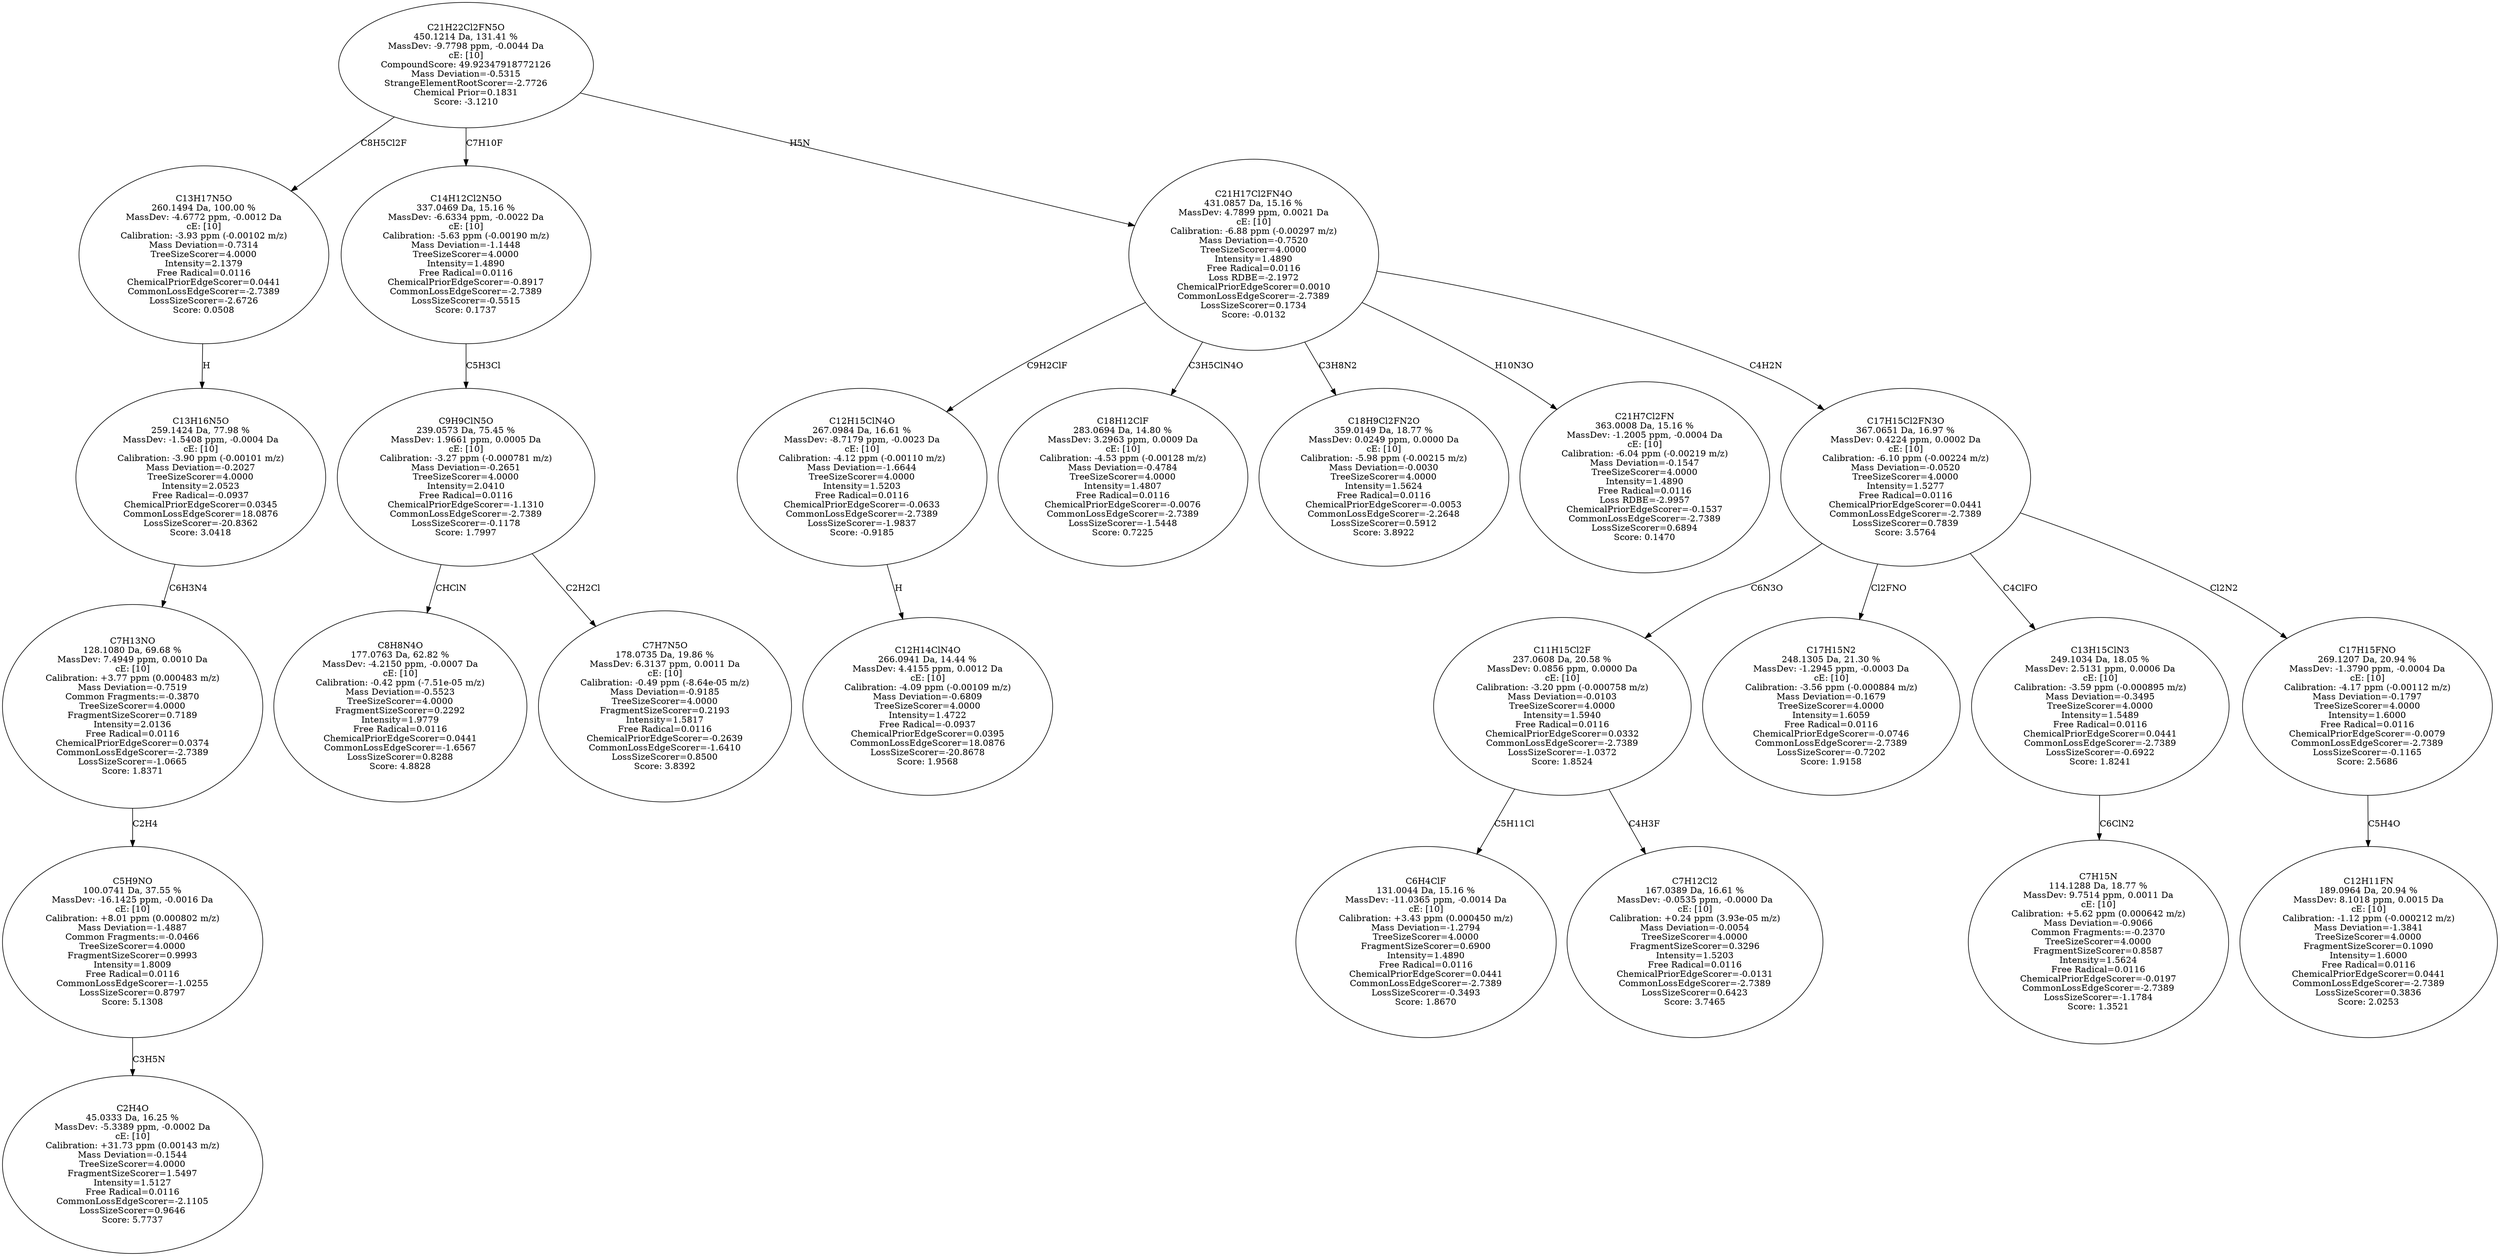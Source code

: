 strict digraph {
v1 [label="C2H4O\n45.0333 Da, 16.25 %\nMassDev: -5.3389 ppm, -0.0002 Da\ncE: [10]\nCalibration: +31.73 ppm (0.00143 m/z)\nMass Deviation=-0.1544\nTreeSizeScorer=4.0000\nFragmentSizeScorer=1.5497\nIntensity=1.5127\nFree Radical=0.0116\nCommonLossEdgeScorer=-2.1105\nLossSizeScorer=0.9646\nScore: 5.7737"];
v2 [label="C5H9NO\n100.0741 Da, 37.55 %\nMassDev: -16.1425 ppm, -0.0016 Da\ncE: [10]\nCalibration: +8.01 ppm (0.000802 m/z)\nMass Deviation=-1.4887\nCommon Fragments:=-0.0466\nTreeSizeScorer=4.0000\nFragmentSizeScorer=0.9993\nIntensity=1.8009\nFree Radical=0.0116\nCommonLossEdgeScorer=-1.0255\nLossSizeScorer=0.8797\nScore: 5.1308"];
v3 [label="C7H13NO\n128.1080 Da, 69.68 %\nMassDev: 7.4949 ppm, 0.0010 Da\ncE: [10]\nCalibration: +3.77 ppm (0.000483 m/z)\nMass Deviation=-0.7519\nCommon Fragments:=-0.3870\nTreeSizeScorer=4.0000\nFragmentSizeScorer=0.7189\nIntensity=2.0136\nFree Radical=0.0116\nChemicalPriorEdgeScorer=0.0374\nCommonLossEdgeScorer=-2.7389\nLossSizeScorer=-1.0665\nScore: 1.8371"];
v4 [label="C13H16N5O\n259.1424 Da, 77.98 %\nMassDev: -1.5408 ppm, -0.0004 Da\ncE: [10]\nCalibration: -3.90 ppm (-0.00101 m/z)\nMass Deviation=-0.2027\nTreeSizeScorer=4.0000\nIntensity=2.0523\nFree Radical=-0.0937\nChemicalPriorEdgeScorer=0.0345\nCommonLossEdgeScorer=18.0876\nLossSizeScorer=-20.8362\nScore: 3.0418"];
v5 [label="C13H17N5O\n260.1494 Da, 100.00 %\nMassDev: -4.6772 ppm, -0.0012 Da\ncE: [10]\nCalibration: -3.93 ppm (-0.00102 m/z)\nMass Deviation=-0.7314\nTreeSizeScorer=4.0000\nIntensity=2.1379\nFree Radical=0.0116\nChemicalPriorEdgeScorer=0.0441\nCommonLossEdgeScorer=-2.7389\nLossSizeScorer=-2.6726\nScore: 0.0508"];
v6 [label="C8H8N4O\n177.0763 Da, 62.82 %\nMassDev: -4.2150 ppm, -0.0007 Da\ncE: [10]\nCalibration: -0.42 ppm (-7.51e-05 m/z)\nMass Deviation=-0.5523\nTreeSizeScorer=4.0000\nFragmentSizeScorer=0.2292\nIntensity=1.9779\nFree Radical=0.0116\nChemicalPriorEdgeScorer=0.0441\nCommonLossEdgeScorer=-1.6567\nLossSizeScorer=0.8288\nScore: 4.8828"];
v7 [label="C7H7N5O\n178.0735 Da, 19.86 %\nMassDev: 6.3137 ppm, 0.0011 Da\ncE: [10]\nCalibration: -0.49 ppm (-8.64e-05 m/z)\nMass Deviation=-0.9185\nTreeSizeScorer=4.0000\nFragmentSizeScorer=0.2193\nIntensity=1.5817\nFree Radical=0.0116\nChemicalPriorEdgeScorer=-0.2639\nCommonLossEdgeScorer=-1.6410\nLossSizeScorer=0.8500\nScore: 3.8392"];
v8 [label="C9H9ClN5O\n239.0573 Da, 75.45 %\nMassDev: 1.9661 ppm, 0.0005 Da\ncE: [10]\nCalibration: -3.27 ppm (-0.000781 m/z)\nMass Deviation=-0.2651\nTreeSizeScorer=4.0000\nIntensity=2.0410\nFree Radical=0.0116\nChemicalPriorEdgeScorer=-1.1310\nCommonLossEdgeScorer=-2.7389\nLossSizeScorer=-0.1178\nScore: 1.7997"];
v9 [label="C14H12Cl2N5O\n337.0469 Da, 15.16 %\nMassDev: -6.6334 ppm, -0.0022 Da\ncE: [10]\nCalibration: -5.63 ppm (-0.00190 m/z)\nMass Deviation=-1.1448\nTreeSizeScorer=4.0000\nIntensity=1.4890\nFree Radical=0.0116\nChemicalPriorEdgeScorer=-0.8917\nCommonLossEdgeScorer=-2.7389\nLossSizeScorer=-0.5515\nScore: 0.1737"];
v10 [label="C12H14ClN4O\n266.0941 Da, 14.44 %\nMassDev: 4.4155 ppm, 0.0012 Da\ncE: [10]\nCalibration: -4.09 ppm (-0.00109 m/z)\nMass Deviation=-0.6809\nTreeSizeScorer=4.0000\nIntensity=1.4722\nFree Radical=-0.0937\nChemicalPriorEdgeScorer=0.0395\nCommonLossEdgeScorer=18.0876\nLossSizeScorer=-20.8678\nScore: 1.9568"];
v11 [label="C12H15ClN4O\n267.0984 Da, 16.61 %\nMassDev: -8.7179 ppm, -0.0023 Da\ncE: [10]\nCalibration: -4.12 ppm (-0.00110 m/z)\nMass Deviation=-1.6644\nTreeSizeScorer=4.0000\nIntensity=1.5203\nFree Radical=0.0116\nChemicalPriorEdgeScorer=-0.0633\nCommonLossEdgeScorer=-2.7389\nLossSizeScorer=-1.9837\nScore: -0.9185"];
v12 [label="C18H12ClF\n283.0694 Da, 14.80 %\nMassDev: 3.2963 ppm, 0.0009 Da\ncE: [10]\nCalibration: -4.53 ppm (-0.00128 m/z)\nMass Deviation=-0.4784\nTreeSizeScorer=4.0000\nIntensity=1.4807\nFree Radical=0.0116\nChemicalPriorEdgeScorer=-0.0076\nCommonLossEdgeScorer=-2.7389\nLossSizeScorer=-1.5448\nScore: 0.7225"];
v13 [label="C18H9Cl2FN2O\n359.0149 Da, 18.77 %\nMassDev: 0.0249 ppm, 0.0000 Da\ncE: [10]\nCalibration: -5.98 ppm (-0.00215 m/z)\nMass Deviation=-0.0030\nTreeSizeScorer=4.0000\nIntensity=1.5624\nFree Radical=0.0116\nChemicalPriorEdgeScorer=-0.0053\nCommonLossEdgeScorer=-2.2648\nLossSizeScorer=0.5912\nScore: 3.8922"];
v14 [label="C21H7Cl2FN\n363.0008 Da, 15.16 %\nMassDev: -1.2005 ppm, -0.0004 Da\ncE: [10]\nCalibration: -6.04 ppm (-0.00219 m/z)\nMass Deviation=-0.1547\nTreeSizeScorer=4.0000\nIntensity=1.4890\nFree Radical=0.0116\nLoss RDBE=-2.9957\nChemicalPriorEdgeScorer=-0.1537\nCommonLossEdgeScorer=-2.7389\nLossSizeScorer=0.6894\nScore: 0.1470"];
v15 [label="C6H4ClF\n131.0044 Da, 15.16 %\nMassDev: -11.0365 ppm, -0.0014 Da\ncE: [10]\nCalibration: +3.43 ppm (0.000450 m/z)\nMass Deviation=-1.2794\nTreeSizeScorer=4.0000\nFragmentSizeScorer=0.6900\nIntensity=1.4890\nFree Radical=0.0116\nChemicalPriorEdgeScorer=0.0441\nCommonLossEdgeScorer=-2.7389\nLossSizeScorer=-0.3493\nScore: 1.8670"];
v16 [label="C7H12Cl2\n167.0389 Da, 16.61 %\nMassDev: -0.0535 ppm, -0.0000 Da\ncE: [10]\nCalibration: +0.24 ppm (3.93e-05 m/z)\nMass Deviation=-0.0054\nTreeSizeScorer=4.0000\nFragmentSizeScorer=0.3296\nIntensity=1.5203\nFree Radical=0.0116\nChemicalPriorEdgeScorer=-0.0131\nCommonLossEdgeScorer=-2.7389\nLossSizeScorer=0.6423\nScore: 3.7465"];
v17 [label="C11H15Cl2F\n237.0608 Da, 20.58 %\nMassDev: 0.0856 ppm, 0.0000 Da\ncE: [10]\nCalibration: -3.20 ppm (-0.000758 m/z)\nMass Deviation=-0.0103\nTreeSizeScorer=4.0000\nIntensity=1.5940\nFree Radical=0.0116\nChemicalPriorEdgeScorer=0.0332\nCommonLossEdgeScorer=-2.7389\nLossSizeScorer=-1.0372\nScore: 1.8524"];
v18 [label="C17H15N2\n248.1305 Da, 21.30 %\nMassDev: -1.2945 ppm, -0.0003 Da\ncE: [10]\nCalibration: -3.56 ppm (-0.000884 m/z)\nMass Deviation=-0.1679\nTreeSizeScorer=4.0000\nIntensity=1.6059\nFree Radical=0.0116\nChemicalPriorEdgeScorer=-0.0746\nCommonLossEdgeScorer=-2.7389\nLossSizeScorer=-0.7202\nScore: 1.9158"];
v19 [label="C7H15N\n114.1288 Da, 18.77 %\nMassDev: 9.7514 ppm, 0.0011 Da\ncE: [10]\nCalibration: +5.62 ppm (0.000642 m/z)\nMass Deviation=-0.9066\nCommon Fragments:=-0.2370\nTreeSizeScorer=4.0000\nFragmentSizeScorer=0.8587\nIntensity=1.5624\nFree Radical=0.0116\nChemicalPriorEdgeScorer=-0.0197\nCommonLossEdgeScorer=-2.7389\nLossSizeScorer=-1.1784\nScore: 1.3521"];
v20 [label="C13H15ClN3\n249.1034 Da, 18.05 %\nMassDev: 2.5131 ppm, 0.0006 Da\ncE: [10]\nCalibration: -3.59 ppm (-0.000895 m/z)\nMass Deviation=-0.3495\nTreeSizeScorer=4.0000\nIntensity=1.5489\nFree Radical=0.0116\nChemicalPriorEdgeScorer=0.0441\nCommonLossEdgeScorer=-2.7389\nLossSizeScorer=-0.6922\nScore: 1.8241"];
v21 [label="C12H11FN\n189.0964 Da, 20.94 %\nMassDev: 8.1018 ppm, 0.0015 Da\ncE: [10]\nCalibration: -1.12 ppm (-0.000212 m/z)\nMass Deviation=-1.3841\nTreeSizeScorer=4.0000\nFragmentSizeScorer=0.1090\nIntensity=1.6000\nFree Radical=0.0116\nChemicalPriorEdgeScorer=0.0441\nCommonLossEdgeScorer=-2.7389\nLossSizeScorer=0.3836\nScore: 2.0253"];
v22 [label="C17H15FNO\n269.1207 Da, 20.94 %\nMassDev: -1.3790 ppm, -0.0004 Da\ncE: [10]\nCalibration: -4.17 ppm (-0.00112 m/z)\nMass Deviation=-0.1797\nTreeSizeScorer=4.0000\nIntensity=1.6000\nFree Radical=0.0116\nChemicalPriorEdgeScorer=-0.0079\nCommonLossEdgeScorer=-2.7389\nLossSizeScorer=-0.1165\nScore: 2.5686"];
v23 [label="C17H15Cl2FN3O\n367.0651 Da, 16.97 %\nMassDev: 0.4224 ppm, 0.0002 Da\ncE: [10]\nCalibration: -6.10 ppm (-0.00224 m/z)\nMass Deviation=-0.0520\nTreeSizeScorer=4.0000\nIntensity=1.5277\nFree Radical=0.0116\nChemicalPriorEdgeScorer=0.0441\nCommonLossEdgeScorer=-2.7389\nLossSizeScorer=0.7839\nScore: 3.5764"];
v24 [label="C21H17Cl2FN4O\n431.0857 Da, 15.16 %\nMassDev: 4.7899 ppm, 0.0021 Da\ncE: [10]\nCalibration: -6.88 ppm (-0.00297 m/z)\nMass Deviation=-0.7520\nTreeSizeScorer=4.0000\nIntensity=1.4890\nFree Radical=0.0116\nLoss RDBE=-2.1972\nChemicalPriorEdgeScorer=0.0010\nCommonLossEdgeScorer=-2.7389\nLossSizeScorer=0.1734\nScore: -0.0132"];
v25 [label="C21H22Cl2FN5O\n450.1214 Da, 131.41 %\nMassDev: -9.7798 ppm, -0.0044 Da\ncE: [10]\nCompoundScore: 49.92347918772126\nMass Deviation=-0.5315\nStrangeElementRootScorer=-2.7726\nChemical Prior=0.1831\nScore: -3.1210"];
v2 -> v1 [label="C3H5N"];
v3 -> v2 [label="C2H4"];
v4 -> v3 [label="C6H3N4"];
v5 -> v4 [label="H"];
v25 -> v5 [label="C8H5Cl2F"];
v8 -> v6 [label="CHClN"];
v8 -> v7 [label="C2H2Cl"];
v9 -> v8 [label="C5H3Cl"];
v25 -> v9 [label="C7H10F"];
v11 -> v10 [label="H"];
v24 -> v11 [label="C9H2ClF"];
v24 -> v12 [label="C3H5ClN4O"];
v24 -> v13 [label="C3H8N2"];
v24 -> v14 [label="H10N3O"];
v17 -> v15 [label="C5H11Cl"];
v17 -> v16 [label="C4H3F"];
v23 -> v17 [label="C6N3O"];
v23 -> v18 [label="Cl2FNO"];
v20 -> v19 [label="C6ClN2"];
v23 -> v20 [label="C4ClFO"];
v22 -> v21 [label="C5H4O"];
v23 -> v22 [label="Cl2N2"];
v24 -> v23 [label="C4H2N"];
v25 -> v24 [label="H5N"];
}